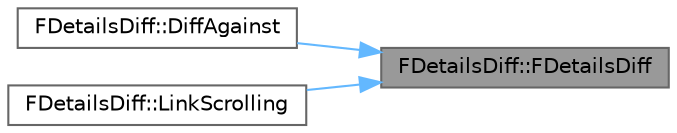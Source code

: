 digraph "FDetailsDiff::FDetailsDiff"
{
 // INTERACTIVE_SVG=YES
 // LATEX_PDF_SIZE
  bgcolor="transparent";
  edge [fontname=Helvetica,fontsize=10,labelfontname=Helvetica,labelfontsize=10];
  node [fontname=Helvetica,fontsize=10,shape=box,height=0.2,width=0.4];
  rankdir="RL";
  Node1 [id="Node000001",label="FDetailsDiff::FDetailsDiff",height=0.2,width=0.4,color="gray40", fillcolor="grey60", style="filled", fontcolor="black",tooltip=" "];
  Node1 -> Node2 [id="edge1_Node000001_Node000002",dir="back",color="steelblue1",style="solid",tooltip=" "];
  Node2 [id="Node000002",label="FDetailsDiff::DiffAgainst",height=0.2,width=0.4,color="grey40", fillcolor="white", style="filled",URL="$d0/d57/classFDetailsDiff.html#a0bef358beb8f10c8b36c9f72200f141d",tooltip="Perform a diff against another view, ordering either by display order or by remove/add/change."];
  Node1 -> Node3 [id="edge2_Node000001_Node000003",dir="back",color="steelblue1",style="solid",tooltip=" "];
  Node3 [id="Node000003",label="FDetailsDiff::LinkScrolling",height=0.2,width=0.4,color="grey40", fillcolor="white", style="filled",URL="$d0/d57/classFDetailsDiff.html#a7c53b9966bf1e6f05fa5d066b840a260",tooltip="Link the two details panels so they scroll in sync with one another."];
}
